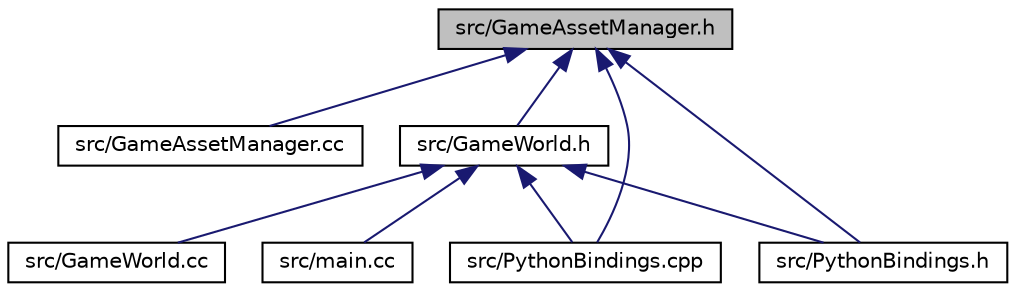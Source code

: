 digraph "src/GameAssetManager.h"
{
  edge [fontname="Helvetica",fontsize="10",labelfontname="Helvetica",labelfontsize="10"];
  node [fontname="Helvetica",fontsize="10",shape=record];
  Node1 [label="src/GameAssetManager.h",height=0.2,width=0.4,color="black", fillcolor="grey75", style="filled", fontcolor="black"];
  Node1 -> Node2 [dir="back",color="midnightblue",fontsize="10",style="solid",fontname="Helvetica"];
  Node2 [label="src/GameAssetManager.cc",height=0.2,width=0.4,color="black", fillcolor="white", style="filled",URL="$_game_asset_manager_8cc.html"];
  Node1 -> Node3 [dir="back",color="midnightblue",fontsize="10",style="solid",fontname="Helvetica"];
  Node3 [label="src/GameWorld.h",height=0.2,width=0.4,color="black", fillcolor="white", style="filled",URL="$_game_world_8h.html"];
  Node3 -> Node4 [dir="back",color="midnightblue",fontsize="10",style="solid",fontname="Helvetica"];
  Node4 [label="src/GameWorld.cc",height=0.2,width=0.4,color="black", fillcolor="white", style="filled",URL="$_game_world_8cc.html"];
  Node3 -> Node5 [dir="back",color="midnightblue",fontsize="10",style="solid",fontname="Helvetica"];
  Node5 [label="src/main.cc",height=0.2,width=0.4,color="black", fillcolor="white", style="filled",URL="$main_8cc.html"];
  Node3 -> Node6 [dir="back",color="midnightblue",fontsize="10",style="solid",fontname="Helvetica"];
  Node6 [label="src/PythonBindings.cpp",height=0.2,width=0.4,color="black", fillcolor="white", style="filled",URL="$_python_bindings_8cpp.html"];
  Node3 -> Node7 [dir="back",color="midnightblue",fontsize="10",style="solid",fontname="Helvetica"];
  Node7 [label="src/PythonBindings.h",height=0.2,width=0.4,color="black", fillcolor="white", style="filled",URL="$_python_bindings_8h.html"];
  Node1 -> Node6 [dir="back",color="midnightblue",fontsize="10",style="solid",fontname="Helvetica"];
  Node1 -> Node7 [dir="back",color="midnightblue",fontsize="10",style="solid",fontname="Helvetica"];
}
